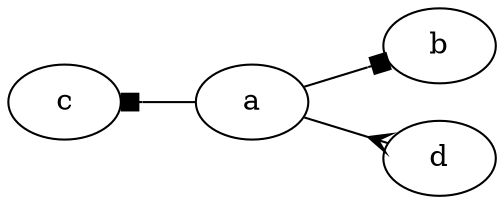 digraph G  {
   rankdir=LR;

   a -> b [arrowtail=obox arrowhead=box];
   a -> d [arrowtail=diamond arrowhead=crow];
   c -> a [dir="back" arrowhead=obox arrowtail=box];
}
